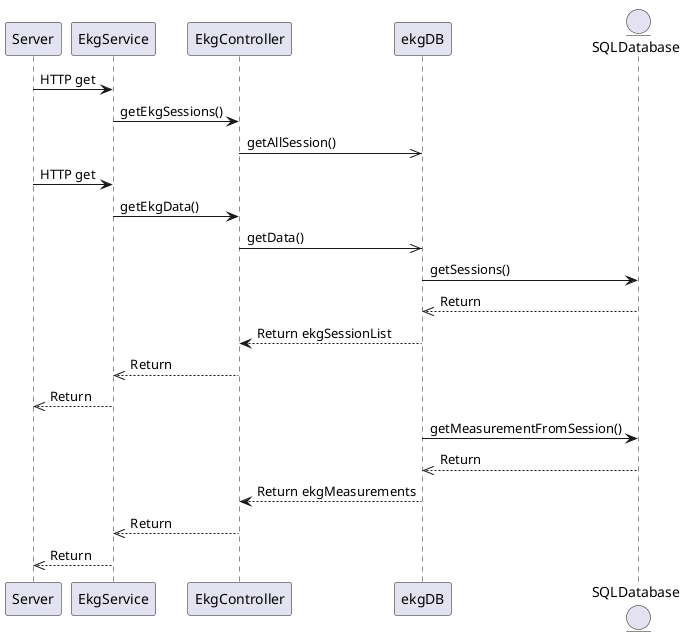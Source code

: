 @startuml

Server -> EkgService : HTTP get
EkgService -> EkgController : getEkgSessions()
EkgController ->> ekgDB : getAllSession()

Server -> EkgService : HTTP get
EkgService -> EkgController : getEkgData()
EkgController ->> ekgDB : getData()

entity      SQLDatabase      as sqldb
ekgDB -> sqldb  : getSessions()
ekgDB <<-- sqldb : Return
EkgController <-- ekgDB : Return ekgSessionList
EkgService <<-- EkgController : Return
Server <<-- EkgService : Return

ekgDB -> sqldb  : getMeasurementFromSession()
ekgDB <<-- sqldb : Return
EkgController <-- ekgDB : Return ekgMeasurements
EkgService <<-- EkgController : Return
Server <<-- EkgService : Return

@enduml